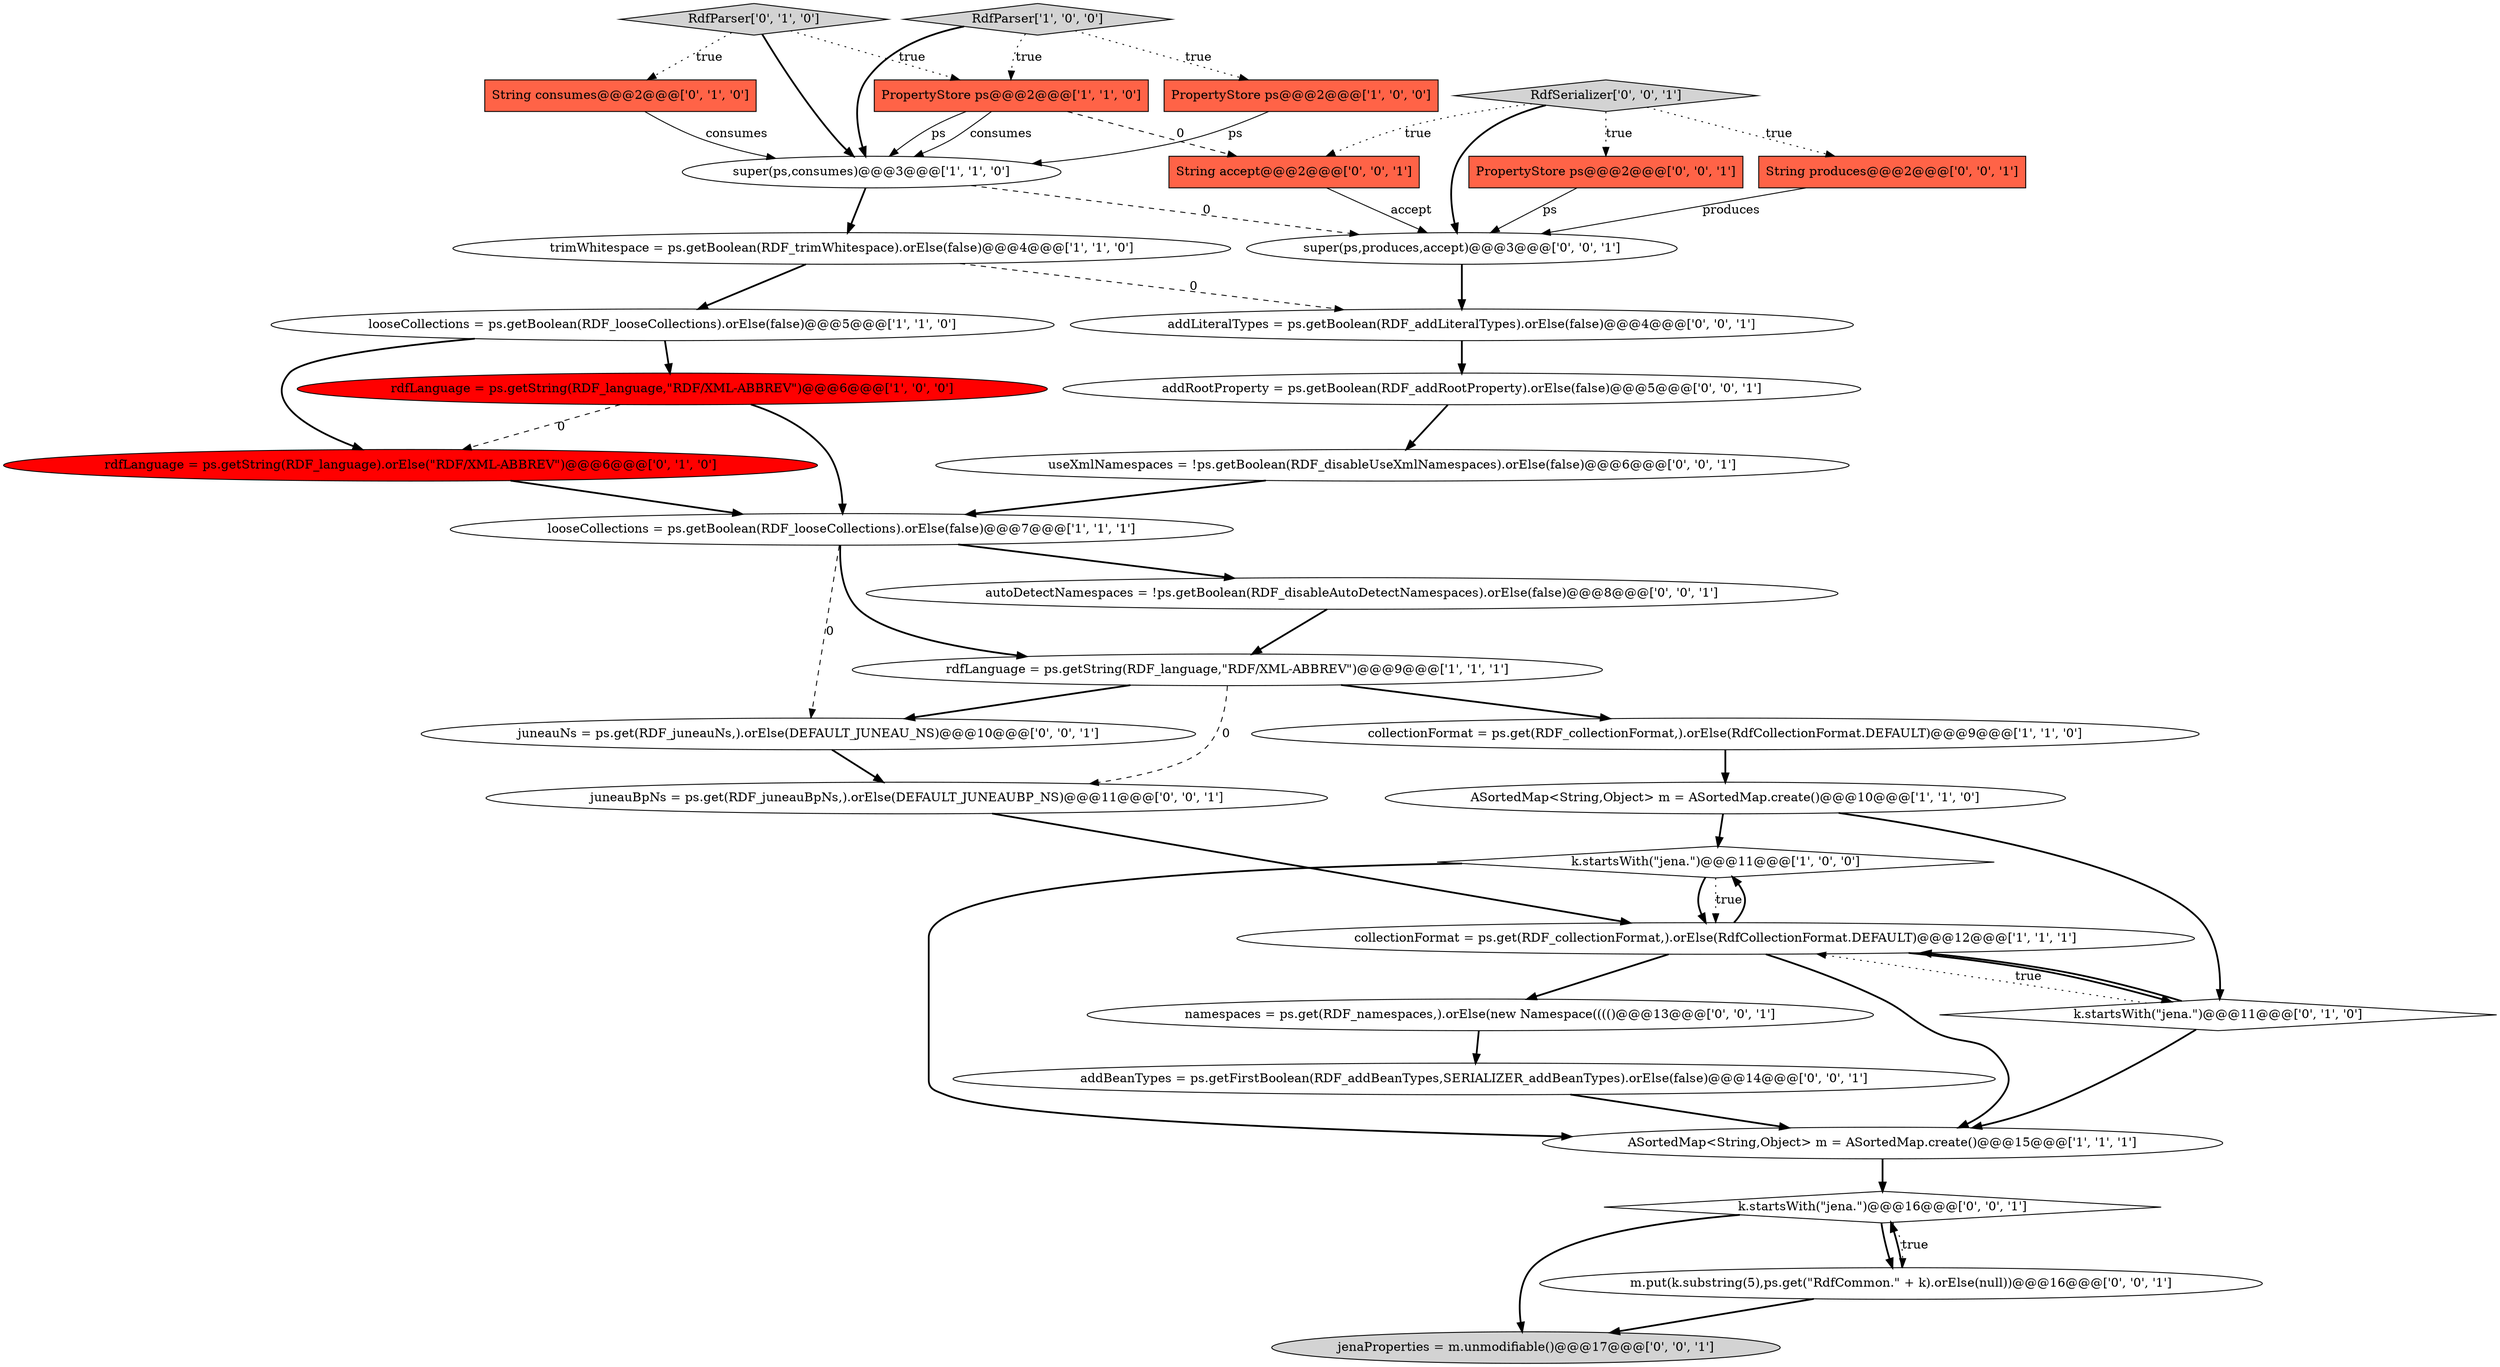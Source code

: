 digraph {
2 [style = filled, label = "ASortedMap<String,Object> m = ASortedMap.create()@@@10@@@['1', '1', '0']", fillcolor = white, shape = ellipse image = "AAA0AAABBB1BBB"];
22 [style = filled, label = "addBeanTypes = ps.getFirstBoolean(RDF_addBeanTypes,SERIALIZER_addBeanTypes).orElse(false)@@@14@@@['0', '0', '1']", fillcolor = white, shape = ellipse image = "AAA0AAABBB3BBB"];
8 [style = filled, label = "super(ps,consumes)@@@3@@@['1', '1', '0']", fillcolor = white, shape = ellipse image = "AAA0AAABBB1BBB"];
7 [style = filled, label = "trimWhitespace = ps.getBoolean(RDF_trimWhitespace).orElse(false)@@@4@@@['1', '1', '0']", fillcolor = white, shape = ellipse image = "AAA0AAABBB1BBB"];
27 [style = filled, label = "juneauBpNs = ps.get(RDF_juneauBpNs,).orElse(DEFAULT_JUNEAUBP_NS)@@@11@@@['0', '0', '1']", fillcolor = white, shape = ellipse image = "AAA0AAABBB3BBB"];
14 [style = filled, label = "String consumes@@@2@@@['0', '1', '0']", fillcolor = tomato, shape = box image = "AAA0AAABBB2BBB"];
18 [style = filled, label = "String produces@@@2@@@['0', '0', '1']", fillcolor = tomato, shape = box image = "AAA0AAABBB3BBB"];
19 [style = filled, label = "RdfSerializer['0', '0', '1']", fillcolor = lightgray, shape = diamond image = "AAA0AAABBB3BBB"];
32 [style = filled, label = "juneauNs = ps.get(RDF_juneauNs,).orElse(DEFAULT_JUNEAU_NS)@@@10@@@['0', '0', '1']", fillcolor = white, shape = ellipse image = "AAA0AAABBB3BBB"];
9 [style = filled, label = "looseCollections = ps.getBoolean(RDF_looseCollections).orElse(false)@@@5@@@['1', '1', '0']", fillcolor = white, shape = ellipse image = "AAA0AAABBB1BBB"];
16 [style = filled, label = "RdfParser['0', '1', '0']", fillcolor = lightgray, shape = diamond image = "AAA0AAABBB2BBB"];
12 [style = filled, label = "k.startsWith(\"jena.\")@@@11@@@['1', '0', '0']", fillcolor = white, shape = diamond image = "AAA0AAABBB1BBB"];
4 [style = filled, label = "rdfLanguage = ps.getString(RDF_language,\"RDF/XML-ABBREV\")@@@9@@@['1', '1', '1']", fillcolor = white, shape = ellipse image = "AAA0AAABBB1BBB"];
28 [style = filled, label = "autoDetectNamespaces = !ps.getBoolean(RDF_disableAutoDetectNamespaces).orElse(false)@@@8@@@['0', '0', '1']", fillcolor = white, shape = ellipse image = "AAA0AAABBB3BBB"];
31 [style = filled, label = "super(ps,produces,accept)@@@3@@@['0', '0', '1']", fillcolor = white, shape = ellipse image = "AAA0AAABBB3BBB"];
29 [style = filled, label = "addLiteralTypes = ps.getBoolean(RDF_addLiteralTypes).orElse(false)@@@4@@@['0', '0', '1']", fillcolor = white, shape = ellipse image = "AAA0AAABBB3BBB"];
6 [style = filled, label = "PropertyStore ps@@@2@@@['1', '1', '0']", fillcolor = tomato, shape = box image = "AAA0AAABBB1BBB"];
20 [style = filled, label = "PropertyStore ps@@@2@@@['0', '0', '1']", fillcolor = tomato, shape = box image = "AAA0AAABBB3BBB"];
25 [style = filled, label = "namespaces = ps.get(RDF_namespaces,).orElse(new Namespace(((()@@@13@@@['0', '0', '1']", fillcolor = white, shape = ellipse image = "AAA0AAABBB3BBB"];
26 [style = filled, label = "String accept@@@2@@@['0', '0', '1']", fillcolor = tomato, shape = box image = "AAA0AAABBB3BBB"];
33 [style = filled, label = "k.startsWith(\"jena.\")@@@16@@@['0', '0', '1']", fillcolor = white, shape = diamond image = "AAA0AAABBB3BBB"];
0 [style = filled, label = "ASortedMap<String,Object> m = ASortedMap.create()@@@15@@@['1', '1', '1']", fillcolor = white, shape = ellipse image = "AAA0AAABBB1BBB"];
1 [style = filled, label = "PropertyStore ps@@@2@@@['1', '0', '0']", fillcolor = tomato, shape = box image = "AAA0AAABBB1BBB"];
10 [style = filled, label = "looseCollections = ps.getBoolean(RDF_looseCollections).orElse(false)@@@7@@@['1', '1', '1']", fillcolor = white, shape = ellipse image = "AAA0AAABBB1BBB"];
24 [style = filled, label = "jenaProperties = m.unmodifiable()@@@17@@@['0', '0', '1']", fillcolor = lightgray, shape = ellipse image = "AAA0AAABBB3BBB"];
5 [style = filled, label = "RdfParser['1', '0', '0']", fillcolor = lightgray, shape = diamond image = "AAA0AAABBB1BBB"];
17 [style = filled, label = "rdfLanguage = ps.getString(RDF_language).orElse(\"RDF/XML-ABBREV\")@@@6@@@['0', '1', '0']", fillcolor = red, shape = ellipse image = "AAA1AAABBB2BBB"];
30 [style = filled, label = "addRootProperty = ps.getBoolean(RDF_addRootProperty).orElse(false)@@@5@@@['0', '0', '1']", fillcolor = white, shape = ellipse image = "AAA0AAABBB3BBB"];
11 [style = filled, label = "collectionFormat = ps.get(RDF_collectionFormat,).orElse(RdfCollectionFormat.DEFAULT)@@@9@@@['1', '1', '0']", fillcolor = white, shape = ellipse image = "AAA0AAABBB1BBB"];
13 [style = filled, label = "collectionFormat = ps.get(RDF_collectionFormat,).orElse(RdfCollectionFormat.DEFAULT)@@@12@@@['1', '1', '1']", fillcolor = white, shape = ellipse image = "AAA0AAABBB1BBB"];
23 [style = filled, label = "useXmlNamespaces = !ps.getBoolean(RDF_disableUseXmlNamespaces).orElse(false)@@@6@@@['0', '0', '1']", fillcolor = white, shape = ellipse image = "AAA0AAABBB3BBB"];
15 [style = filled, label = "k.startsWith(\"jena.\")@@@11@@@['0', '1', '0']", fillcolor = white, shape = diamond image = "AAA0AAABBB2BBB"];
3 [style = filled, label = "rdfLanguage = ps.getString(RDF_language,\"RDF/XML-ABBREV\")@@@6@@@['1', '0', '0']", fillcolor = red, shape = ellipse image = "AAA1AAABBB1BBB"];
21 [style = filled, label = "m.put(k.substring(5),ps.get(\"RdfCommon.\" + k).orElse(null))@@@16@@@['0', '0', '1']", fillcolor = white, shape = ellipse image = "AAA0AAABBB3BBB"];
27->13 [style = bold, label=""];
17->10 [style = bold, label=""];
13->25 [style = bold, label=""];
5->8 [style = bold, label=""];
1->8 [style = solid, label="ps"];
15->13 [style = bold, label=""];
3->17 [style = dashed, label="0"];
10->28 [style = bold, label=""];
19->26 [style = dotted, label="true"];
16->8 [style = bold, label=""];
29->30 [style = bold, label=""];
25->22 [style = bold, label=""];
19->31 [style = bold, label=""];
6->8 [style = solid, label="consumes"];
19->20 [style = dotted, label="true"];
21->33 [style = bold, label=""];
5->1 [style = dotted, label="true"];
30->23 [style = bold, label=""];
19->18 [style = dotted, label="true"];
5->6 [style = dotted, label="true"];
4->27 [style = dashed, label="0"];
31->29 [style = bold, label=""];
9->17 [style = bold, label=""];
6->8 [style = solid, label="ps"];
32->27 [style = bold, label=""];
21->24 [style = bold, label=""];
12->0 [style = bold, label=""];
11->2 [style = bold, label=""];
2->12 [style = bold, label=""];
8->7 [style = bold, label=""];
20->31 [style = solid, label="ps"];
15->13 [style = dotted, label="true"];
7->9 [style = bold, label=""];
3->10 [style = bold, label=""];
12->13 [style = bold, label=""];
14->8 [style = solid, label="consumes"];
12->13 [style = dotted, label="true"];
13->12 [style = bold, label=""];
33->21 [style = dotted, label="true"];
22->0 [style = bold, label=""];
0->33 [style = bold, label=""];
10->32 [style = dashed, label="0"];
6->26 [style = dashed, label="0"];
33->24 [style = bold, label=""];
15->0 [style = bold, label=""];
16->6 [style = dotted, label="true"];
2->15 [style = bold, label=""];
16->14 [style = dotted, label="true"];
18->31 [style = solid, label="produces"];
10->4 [style = bold, label=""];
23->10 [style = bold, label=""];
9->3 [style = bold, label=""];
7->29 [style = dashed, label="0"];
13->15 [style = bold, label=""];
8->31 [style = dashed, label="0"];
26->31 [style = solid, label="accept"];
33->21 [style = bold, label=""];
4->11 [style = bold, label=""];
4->32 [style = bold, label=""];
28->4 [style = bold, label=""];
13->0 [style = bold, label=""];
}
